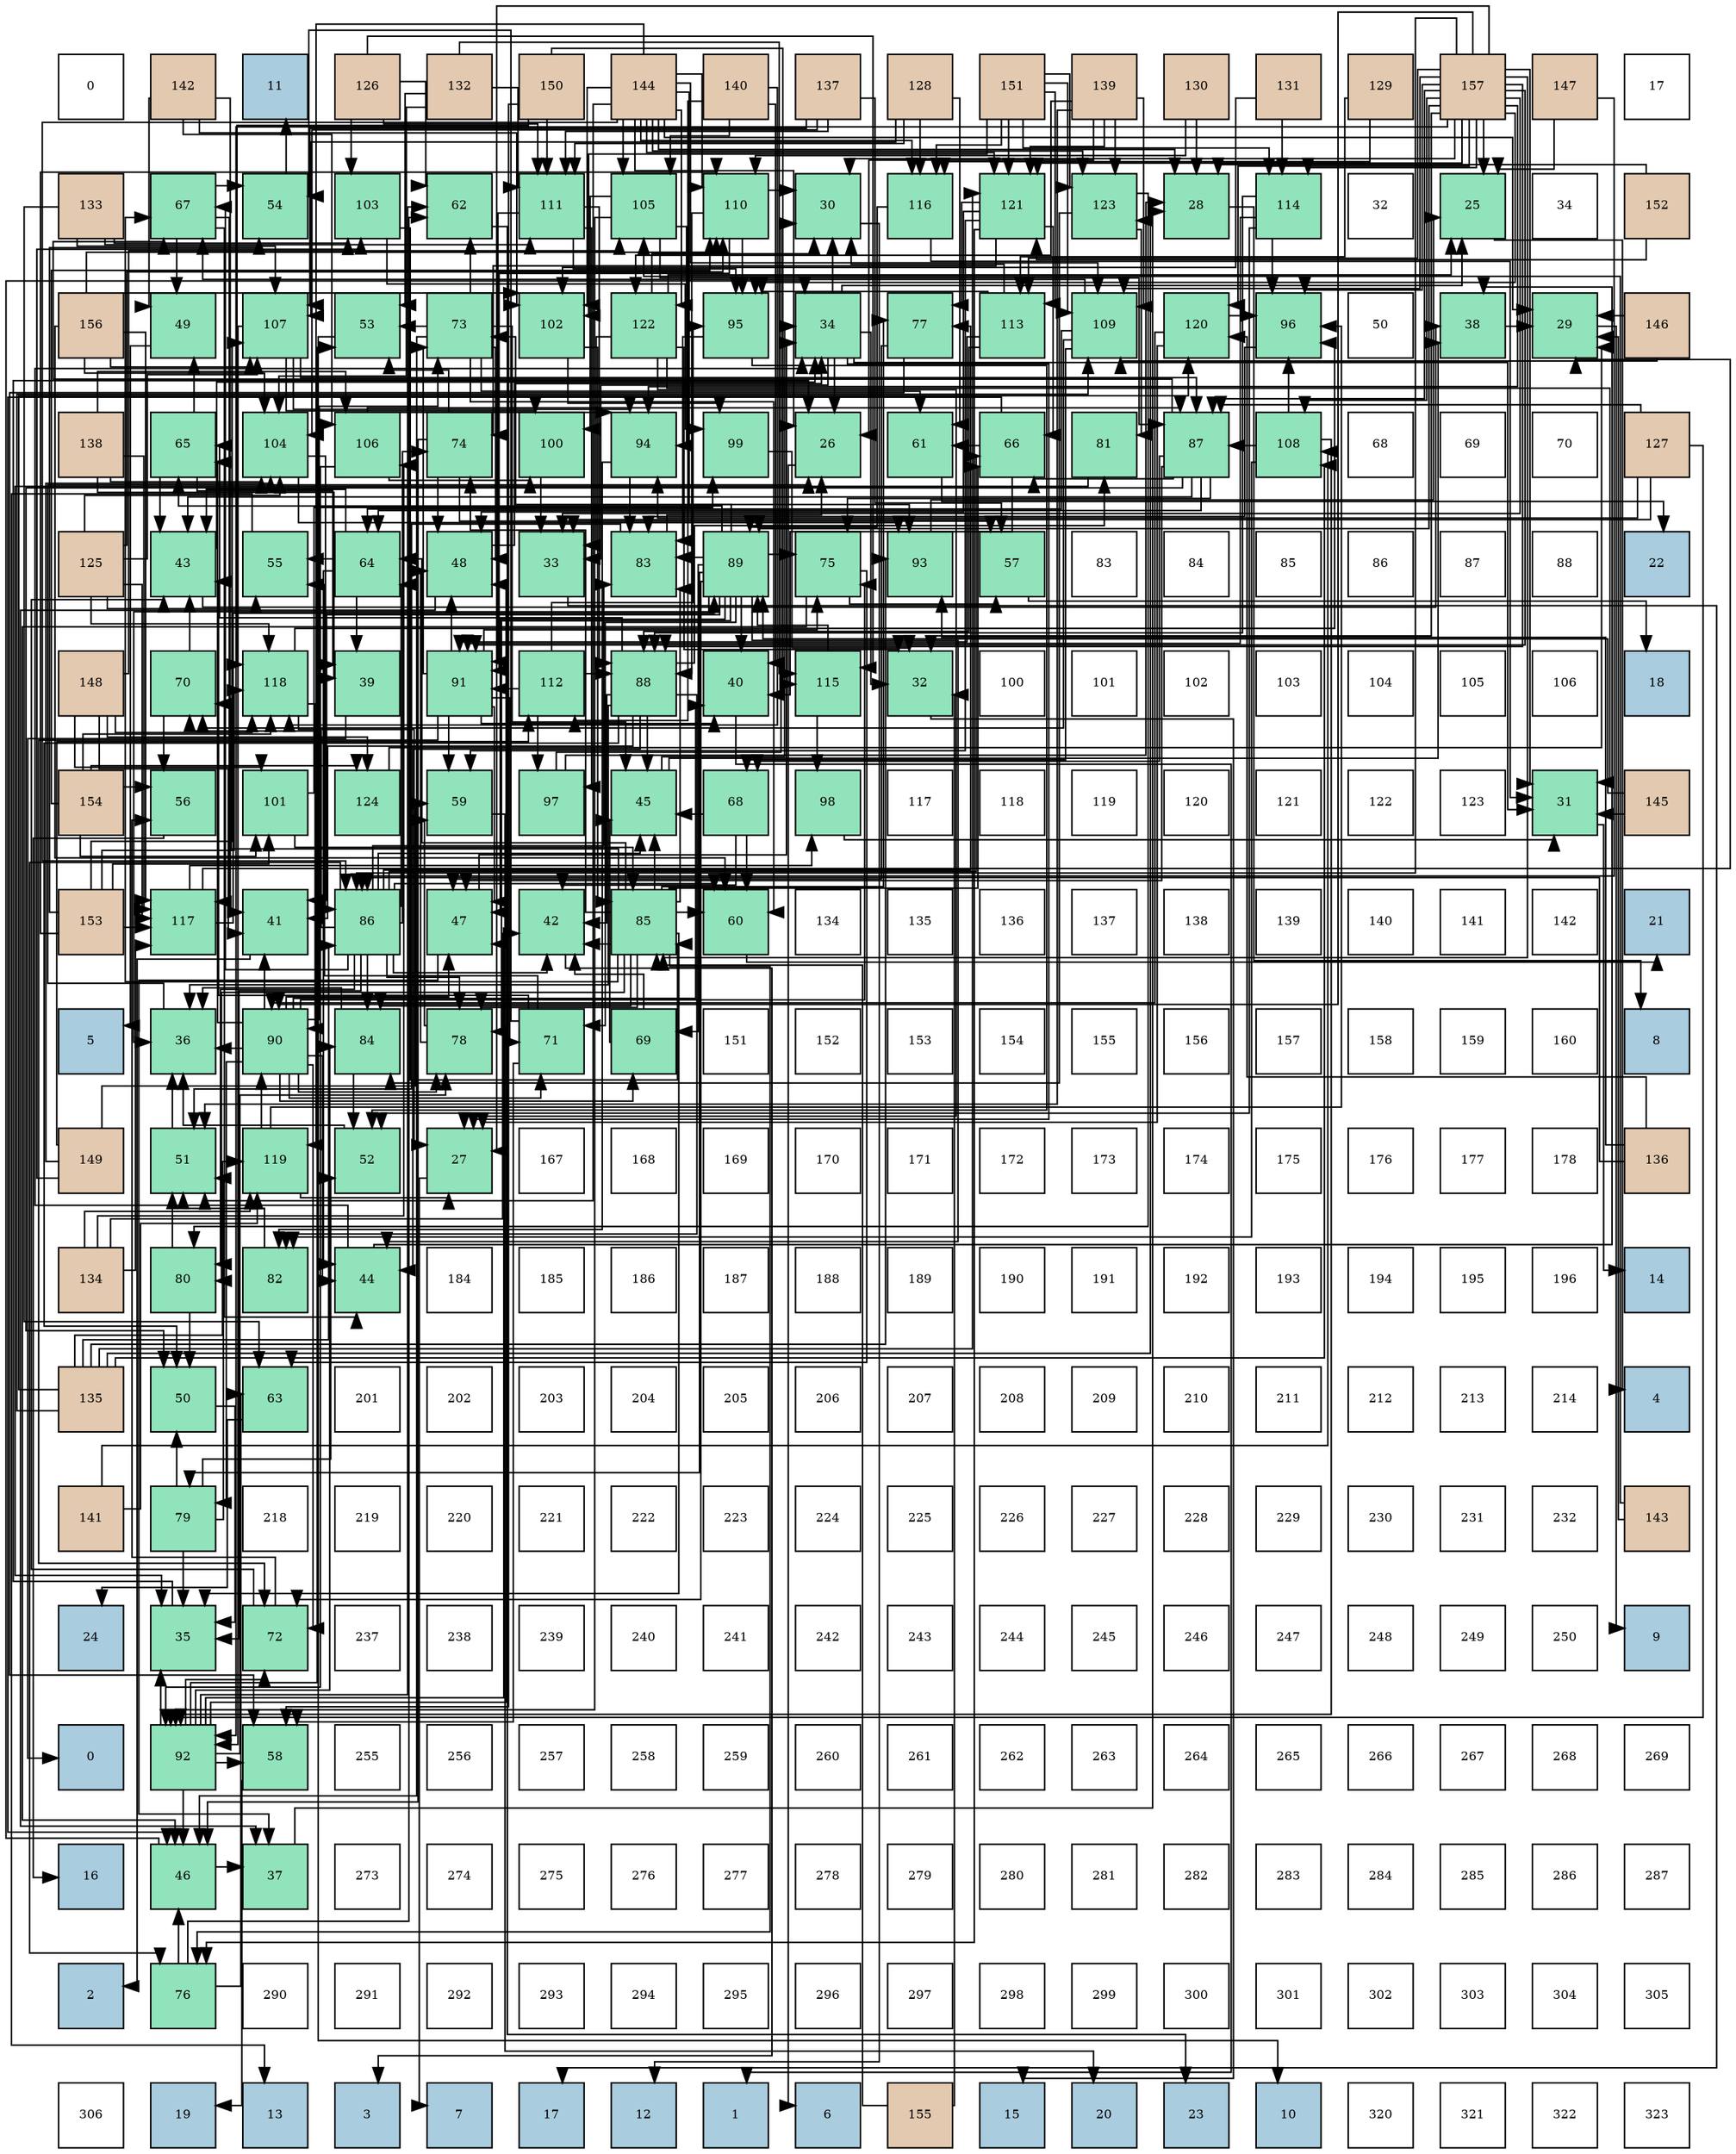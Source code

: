 digraph layout{
 rankdir=TB;
 splines=ortho;
 node [style=filled shape=square fixedsize=true width=0.6];
0[label="0", fontsize=8, fillcolor="#ffffff"];
1[label="142", fontsize=8, fillcolor="#e3c9af"];
2[label="11", fontsize=8, fillcolor="#a9ccde"];
3[label="126", fontsize=8, fillcolor="#e3c9af"];
4[label="132", fontsize=8, fillcolor="#e3c9af"];
5[label="150", fontsize=8, fillcolor="#e3c9af"];
6[label="144", fontsize=8, fillcolor="#e3c9af"];
7[label="140", fontsize=8, fillcolor="#e3c9af"];
8[label="137", fontsize=8, fillcolor="#e3c9af"];
9[label="128", fontsize=8, fillcolor="#e3c9af"];
10[label="151", fontsize=8, fillcolor="#e3c9af"];
11[label="139", fontsize=8, fillcolor="#e3c9af"];
12[label="130", fontsize=8, fillcolor="#e3c9af"];
13[label="131", fontsize=8, fillcolor="#e3c9af"];
14[label="129", fontsize=8, fillcolor="#e3c9af"];
15[label="157", fontsize=8, fillcolor="#e3c9af"];
16[label="147", fontsize=8, fillcolor="#e3c9af"];
17[label="17", fontsize=8, fillcolor="#ffffff"];
18[label="133", fontsize=8, fillcolor="#e3c9af"];
19[label="67", fontsize=8, fillcolor="#91e3bb"];
20[label="54", fontsize=8, fillcolor="#91e3bb"];
21[label="103", fontsize=8, fillcolor="#91e3bb"];
22[label="62", fontsize=8, fillcolor="#91e3bb"];
23[label="111", fontsize=8, fillcolor="#91e3bb"];
24[label="105", fontsize=8, fillcolor="#91e3bb"];
25[label="110", fontsize=8, fillcolor="#91e3bb"];
26[label="30", fontsize=8, fillcolor="#91e3bb"];
27[label="116", fontsize=8, fillcolor="#91e3bb"];
28[label="121", fontsize=8, fillcolor="#91e3bb"];
29[label="123", fontsize=8, fillcolor="#91e3bb"];
30[label="28", fontsize=8, fillcolor="#91e3bb"];
31[label="114", fontsize=8, fillcolor="#91e3bb"];
32[label="32", fontsize=8, fillcolor="#ffffff"];
33[label="25", fontsize=8, fillcolor="#91e3bb"];
34[label="34", fontsize=8, fillcolor="#ffffff"];
35[label="152", fontsize=8, fillcolor="#e3c9af"];
36[label="156", fontsize=8, fillcolor="#e3c9af"];
37[label="49", fontsize=8, fillcolor="#91e3bb"];
38[label="107", fontsize=8, fillcolor="#91e3bb"];
39[label="53", fontsize=8, fillcolor="#91e3bb"];
40[label="73", fontsize=8, fillcolor="#91e3bb"];
41[label="102", fontsize=8, fillcolor="#91e3bb"];
42[label="122", fontsize=8, fillcolor="#91e3bb"];
43[label="95", fontsize=8, fillcolor="#91e3bb"];
44[label="34", fontsize=8, fillcolor="#91e3bb"];
45[label="77", fontsize=8, fillcolor="#91e3bb"];
46[label="113", fontsize=8, fillcolor="#91e3bb"];
47[label="109", fontsize=8, fillcolor="#91e3bb"];
48[label="120", fontsize=8, fillcolor="#91e3bb"];
49[label="96", fontsize=8, fillcolor="#91e3bb"];
50[label="50", fontsize=8, fillcolor="#ffffff"];
51[label="38", fontsize=8, fillcolor="#91e3bb"];
52[label="29", fontsize=8, fillcolor="#91e3bb"];
53[label="146", fontsize=8, fillcolor="#e3c9af"];
54[label="138", fontsize=8, fillcolor="#e3c9af"];
55[label="65", fontsize=8, fillcolor="#91e3bb"];
56[label="104", fontsize=8, fillcolor="#91e3bb"];
57[label="106", fontsize=8, fillcolor="#91e3bb"];
58[label="74", fontsize=8, fillcolor="#91e3bb"];
59[label="100", fontsize=8, fillcolor="#91e3bb"];
60[label="94", fontsize=8, fillcolor="#91e3bb"];
61[label="99", fontsize=8, fillcolor="#91e3bb"];
62[label="26", fontsize=8, fillcolor="#91e3bb"];
63[label="61", fontsize=8, fillcolor="#91e3bb"];
64[label="66", fontsize=8, fillcolor="#91e3bb"];
65[label="81", fontsize=8, fillcolor="#91e3bb"];
66[label="87", fontsize=8, fillcolor="#91e3bb"];
67[label="108", fontsize=8, fillcolor="#91e3bb"];
68[label="68", fontsize=8, fillcolor="#ffffff"];
69[label="69", fontsize=8, fillcolor="#ffffff"];
70[label="70", fontsize=8, fillcolor="#ffffff"];
71[label="127", fontsize=8, fillcolor="#e3c9af"];
72[label="125", fontsize=8, fillcolor="#e3c9af"];
73[label="43", fontsize=8, fillcolor="#91e3bb"];
74[label="55", fontsize=8, fillcolor="#91e3bb"];
75[label="64", fontsize=8, fillcolor="#91e3bb"];
76[label="48", fontsize=8, fillcolor="#91e3bb"];
77[label="33", fontsize=8, fillcolor="#91e3bb"];
78[label="83", fontsize=8, fillcolor="#91e3bb"];
79[label="89", fontsize=8, fillcolor="#91e3bb"];
80[label="75", fontsize=8, fillcolor="#91e3bb"];
81[label="93", fontsize=8, fillcolor="#91e3bb"];
82[label="57", fontsize=8, fillcolor="#91e3bb"];
83[label="83", fontsize=8, fillcolor="#ffffff"];
84[label="84", fontsize=8, fillcolor="#ffffff"];
85[label="85", fontsize=8, fillcolor="#ffffff"];
86[label="86", fontsize=8, fillcolor="#ffffff"];
87[label="87", fontsize=8, fillcolor="#ffffff"];
88[label="88", fontsize=8, fillcolor="#ffffff"];
89[label="22", fontsize=8, fillcolor="#a9ccde"];
90[label="148", fontsize=8, fillcolor="#e3c9af"];
91[label="70", fontsize=8, fillcolor="#91e3bb"];
92[label="118", fontsize=8, fillcolor="#91e3bb"];
93[label="39", fontsize=8, fillcolor="#91e3bb"];
94[label="91", fontsize=8, fillcolor="#91e3bb"];
95[label="112", fontsize=8, fillcolor="#91e3bb"];
96[label="88", fontsize=8, fillcolor="#91e3bb"];
97[label="40", fontsize=8, fillcolor="#91e3bb"];
98[label="115", fontsize=8, fillcolor="#91e3bb"];
99[label="32", fontsize=8, fillcolor="#91e3bb"];
100[label="100", fontsize=8, fillcolor="#ffffff"];
101[label="101", fontsize=8, fillcolor="#ffffff"];
102[label="102", fontsize=8, fillcolor="#ffffff"];
103[label="103", fontsize=8, fillcolor="#ffffff"];
104[label="104", fontsize=8, fillcolor="#ffffff"];
105[label="105", fontsize=8, fillcolor="#ffffff"];
106[label="106", fontsize=8, fillcolor="#ffffff"];
107[label="18", fontsize=8, fillcolor="#a9ccde"];
108[label="154", fontsize=8, fillcolor="#e3c9af"];
109[label="56", fontsize=8, fillcolor="#91e3bb"];
110[label="101", fontsize=8, fillcolor="#91e3bb"];
111[label="124", fontsize=8, fillcolor="#91e3bb"];
112[label="59", fontsize=8, fillcolor="#91e3bb"];
113[label="97", fontsize=8, fillcolor="#91e3bb"];
114[label="45", fontsize=8, fillcolor="#91e3bb"];
115[label="68", fontsize=8, fillcolor="#91e3bb"];
116[label="98", fontsize=8, fillcolor="#91e3bb"];
117[label="117", fontsize=8, fillcolor="#ffffff"];
118[label="118", fontsize=8, fillcolor="#ffffff"];
119[label="119", fontsize=8, fillcolor="#ffffff"];
120[label="120", fontsize=8, fillcolor="#ffffff"];
121[label="121", fontsize=8, fillcolor="#ffffff"];
122[label="122", fontsize=8, fillcolor="#ffffff"];
123[label="123", fontsize=8, fillcolor="#ffffff"];
124[label="31", fontsize=8, fillcolor="#91e3bb"];
125[label="145", fontsize=8, fillcolor="#e3c9af"];
126[label="153", fontsize=8, fillcolor="#e3c9af"];
127[label="117", fontsize=8, fillcolor="#91e3bb"];
128[label="41", fontsize=8, fillcolor="#91e3bb"];
129[label="86", fontsize=8, fillcolor="#91e3bb"];
130[label="47", fontsize=8, fillcolor="#91e3bb"];
131[label="42", fontsize=8, fillcolor="#91e3bb"];
132[label="85", fontsize=8, fillcolor="#91e3bb"];
133[label="60", fontsize=8, fillcolor="#91e3bb"];
134[label="134", fontsize=8, fillcolor="#ffffff"];
135[label="135", fontsize=8, fillcolor="#ffffff"];
136[label="136", fontsize=8, fillcolor="#ffffff"];
137[label="137", fontsize=8, fillcolor="#ffffff"];
138[label="138", fontsize=8, fillcolor="#ffffff"];
139[label="139", fontsize=8, fillcolor="#ffffff"];
140[label="140", fontsize=8, fillcolor="#ffffff"];
141[label="141", fontsize=8, fillcolor="#ffffff"];
142[label="142", fontsize=8, fillcolor="#ffffff"];
143[label="21", fontsize=8, fillcolor="#a9ccde"];
144[label="5", fontsize=8, fillcolor="#a9ccde"];
145[label="36", fontsize=8, fillcolor="#91e3bb"];
146[label="90", fontsize=8, fillcolor="#91e3bb"];
147[label="84", fontsize=8, fillcolor="#91e3bb"];
148[label="78", fontsize=8, fillcolor="#91e3bb"];
149[label="71", fontsize=8, fillcolor="#91e3bb"];
150[label="69", fontsize=8, fillcolor="#91e3bb"];
151[label="151", fontsize=8, fillcolor="#ffffff"];
152[label="152", fontsize=8, fillcolor="#ffffff"];
153[label="153", fontsize=8, fillcolor="#ffffff"];
154[label="154", fontsize=8, fillcolor="#ffffff"];
155[label="155", fontsize=8, fillcolor="#ffffff"];
156[label="156", fontsize=8, fillcolor="#ffffff"];
157[label="157", fontsize=8, fillcolor="#ffffff"];
158[label="158", fontsize=8, fillcolor="#ffffff"];
159[label="159", fontsize=8, fillcolor="#ffffff"];
160[label="160", fontsize=8, fillcolor="#ffffff"];
161[label="8", fontsize=8, fillcolor="#a9ccde"];
162[label="149", fontsize=8, fillcolor="#e3c9af"];
163[label="51", fontsize=8, fillcolor="#91e3bb"];
164[label="119", fontsize=8, fillcolor="#91e3bb"];
165[label="52", fontsize=8, fillcolor="#91e3bb"];
166[label="27", fontsize=8, fillcolor="#91e3bb"];
167[label="167", fontsize=8, fillcolor="#ffffff"];
168[label="168", fontsize=8, fillcolor="#ffffff"];
169[label="169", fontsize=8, fillcolor="#ffffff"];
170[label="170", fontsize=8, fillcolor="#ffffff"];
171[label="171", fontsize=8, fillcolor="#ffffff"];
172[label="172", fontsize=8, fillcolor="#ffffff"];
173[label="173", fontsize=8, fillcolor="#ffffff"];
174[label="174", fontsize=8, fillcolor="#ffffff"];
175[label="175", fontsize=8, fillcolor="#ffffff"];
176[label="176", fontsize=8, fillcolor="#ffffff"];
177[label="177", fontsize=8, fillcolor="#ffffff"];
178[label="178", fontsize=8, fillcolor="#ffffff"];
179[label="136", fontsize=8, fillcolor="#e3c9af"];
180[label="134", fontsize=8, fillcolor="#e3c9af"];
181[label="80", fontsize=8, fillcolor="#91e3bb"];
182[label="82", fontsize=8, fillcolor="#91e3bb"];
183[label="44", fontsize=8, fillcolor="#91e3bb"];
184[label="184", fontsize=8, fillcolor="#ffffff"];
185[label="185", fontsize=8, fillcolor="#ffffff"];
186[label="186", fontsize=8, fillcolor="#ffffff"];
187[label="187", fontsize=8, fillcolor="#ffffff"];
188[label="188", fontsize=8, fillcolor="#ffffff"];
189[label="189", fontsize=8, fillcolor="#ffffff"];
190[label="190", fontsize=8, fillcolor="#ffffff"];
191[label="191", fontsize=8, fillcolor="#ffffff"];
192[label="192", fontsize=8, fillcolor="#ffffff"];
193[label="193", fontsize=8, fillcolor="#ffffff"];
194[label="194", fontsize=8, fillcolor="#ffffff"];
195[label="195", fontsize=8, fillcolor="#ffffff"];
196[label="196", fontsize=8, fillcolor="#ffffff"];
197[label="14", fontsize=8, fillcolor="#a9ccde"];
198[label="135", fontsize=8, fillcolor="#e3c9af"];
199[label="50", fontsize=8, fillcolor="#91e3bb"];
200[label="63", fontsize=8, fillcolor="#91e3bb"];
201[label="201", fontsize=8, fillcolor="#ffffff"];
202[label="202", fontsize=8, fillcolor="#ffffff"];
203[label="203", fontsize=8, fillcolor="#ffffff"];
204[label="204", fontsize=8, fillcolor="#ffffff"];
205[label="205", fontsize=8, fillcolor="#ffffff"];
206[label="206", fontsize=8, fillcolor="#ffffff"];
207[label="207", fontsize=8, fillcolor="#ffffff"];
208[label="208", fontsize=8, fillcolor="#ffffff"];
209[label="209", fontsize=8, fillcolor="#ffffff"];
210[label="210", fontsize=8, fillcolor="#ffffff"];
211[label="211", fontsize=8, fillcolor="#ffffff"];
212[label="212", fontsize=8, fillcolor="#ffffff"];
213[label="213", fontsize=8, fillcolor="#ffffff"];
214[label="214", fontsize=8, fillcolor="#ffffff"];
215[label="4", fontsize=8, fillcolor="#a9ccde"];
216[label="141", fontsize=8, fillcolor="#e3c9af"];
217[label="79", fontsize=8, fillcolor="#91e3bb"];
218[label="218", fontsize=8, fillcolor="#ffffff"];
219[label="219", fontsize=8, fillcolor="#ffffff"];
220[label="220", fontsize=8, fillcolor="#ffffff"];
221[label="221", fontsize=8, fillcolor="#ffffff"];
222[label="222", fontsize=8, fillcolor="#ffffff"];
223[label="223", fontsize=8, fillcolor="#ffffff"];
224[label="224", fontsize=8, fillcolor="#ffffff"];
225[label="225", fontsize=8, fillcolor="#ffffff"];
226[label="226", fontsize=8, fillcolor="#ffffff"];
227[label="227", fontsize=8, fillcolor="#ffffff"];
228[label="228", fontsize=8, fillcolor="#ffffff"];
229[label="229", fontsize=8, fillcolor="#ffffff"];
230[label="230", fontsize=8, fillcolor="#ffffff"];
231[label="231", fontsize=8, fillcolor="#ffffff"];
232[label="232", fontsize=8, fillcolor="#ffffff"];
233[label="143", fontsize=8, fillcolor="#e3c9af"];
234[label="24", fontsize=8, fillcolor="#a9ccde"];
235[label="35", fontsize=8, fillcolor="#91e3bb"];
236[label="72", fontsize=8, fillcolor="#91e3bb"];
237[label="237", fontsize=8, fillcolor="#ffffff"];
238[label="238", fontsize=8, fillcolor="#ffffff"];
239[label="239", fontsize=8, fillcolor="#ffffff"];
240[label="240", fontsize=8, fillcolor="#ffffff"];
241[label="241", fontsize=8, fillcolor="#ffffff"];
242[label="242", fontsize=8, fillcolor="#ffffff"];
243[label="243", fontsize=8, fillcolor="#ffffff"];
244[label="244", fontsize=8, fillcolor="#ffffff"];
245[label="245", fontsize=8, fillcolor="#ffffff"];
246[label="246", fontsize=8, fillcolor="#ffffff"];
247[label="247", fontsize=8, fillcolor="#ffffff"];
248[label="248", fontsize=8, fillcolor="#ffffff"];
249[label="249", fontsize=8, fillcolor="#ffffff"];
250[label="250", fontsize=8, fillcolor="#ffffff"];
251[label="9", fontsize=8, fillcolor="#a9ccde"];
252[label="0", fontsize=8, fillcolor="#a9ccde"];
253[label="92", fontsize=8, fillcolor="#91e3bb"];
254[label="58", fontsize=8, fillcolor="#91e3bb"];
255[label="255", fontsize=8, fillcolor="#ffffff"];
256[label="256", fontsize=8, fillcolor="#ffffff"];
257[label="257", fontsize=8, fillcolor="#ffffff"];
258[label="258", fontsize=8, fillcolor="#ffffff"];
259[label="259", fontsize=8, fillcolor="#ffffff"];
260[label="260", fontsize=8, fillcolor="#ffffff"];
261[label="261", fontsize=8, fillcolor="#ffffff"];
262[label="262", fontsize=8, fillcolor="#ffffff"];
263[label="263", fontsize=8, fillcolor="#ffffff"];
264[label="264", fontsize=8, fillcolor="#ffffff"];
265[label="265", fontsize=8, fillcolor="#ffffff"];
266[label="266", fontsize=8, fillcolor="#ffffff"];
267[label="267", fontsize=8, fillcolor="#ffffff"];
268[label="268", fontsize=8, fillcolor="#ffffff"];
269[label="269", fontsize=8, fillcolor="#ffffff"];
270[label="16", fontsize=8, fillcolor="#a9ccde"];
271[label="46", fontsize=8, fillcolor="#91e3bb"];
272[label="37", fontsize=8, fillcolor="#91e3bb"];
273[label="273", fontsize=8, fillcolor="#ffffff"];
274[label="274", fontsize=8, fillcolor="#ffffff"];
275[label="275", fontsize=8, fillcolor="#ffffff"];
276[label="276", fontsize=8, fillcolor="#ffffff"];
277[label="277", fontsize=8, fillcolor="#ffffff"];
278[label="278", fontsize=8, fillcolor="#ffffff"];
279[label="279", fontsize=8, fillcolor="#ffffff"];
280[label="280", fontsize=8, fillcolor="#ffffff"];
281[label="281", fontsize=8, fillcolor="#ffffff"];
282[label="282", fontsize=8, fillcolor="#ffffff"];
283[label="283", fontsize=8, fillcolor="#ffffff"];
284[label="284", fontsize=8, fillcolor="#ffffff"];
285[label="285", fontsize=8, fillcolor="#ffffff"];
286[label="286", fontsize=8, fillcolor="#ffffff"];
287[label="287", fontsize=8, fillcolor="#ffffff"];
288[label="2", fontsize=8, fillcolor="#a9ccde"];
289[label="76", fontsize=8, fillcolor="#91e3bb"];
290[label="290", fontsize=8, fillcolor="#ffffff"];
291[label="291", fontsize=8, fillcolor="#ffffff"];
292[label="292", fontsize=8, fillcolor="#ffffff"];
293[label="293", fontsize=8, fillcolor="#ffffff"];
294[label="294", fontsize=8, fillcolor="#ffffff"];
295[label="295", fontsize=8, fillcolor="#ffffff"];
296[label="296", fontsize=8, fillcolor="#ffffff"];
297[label="297", fontsize=8, fillcolor="#ffffff"];
298[label="298", fontsize=8, fillcolor="#ffffff"];
299[label="299", fontsize=8, fillcolor="#ffffff"];
300[label="300", fontsize=8, fillcolor="#ffffff"];
301[label="301", fontsize=8, fillcolor="#ffffff"];
302[label="302", fontsize=8, fillcolor="#ffffff"];
303[label="303", fontsize=8, fillcolor="#ffffff"];
304[label="304", fontsize=8, fillcolor="#ffffff"];
305[label="305", fontsize=8, fillcolor="#ffffff"];
306[label="306", fontsize=8, fillcolor="#ffffff"];
307[label="19", fontsize=8, fillcolor="#a9ccde"];
308[label="13", fontsize=8, fillcolor="#a9ccde"];
309[label="3", fontsize=8, fillcolor="#a9ccde"];
310[label="7", fontsize=8, fillcolor="#a9ccde"];
311[label="17", fontsize=8, fillcolor="#a9ccde"];
312[label="12", fontsize=8, fillcolor="#a9ccde"];
313[label="1", fontsize=8, fillcolor="#a9ccde"];
314[label="6", fontsize=8, fillcolor="#a9ccde"];
315[label="155", fontsize=8, fillcolor="#e3c9af"];
316[label="15", fontsize=8, fillcolor="#a9ccde"];
317[label="20", fontsize=8, fillcolor="#a9ccde"];
318[label="23", fontsize=8, fillcolor="#a9ccde"];
319[label="10", fontsize=8, fillcolor="#a9ccde"];
320[label="320", fontsize=8, fillcolor="#ffffff"];
321[label="321", fontsize=8, fillcolor="#ffffff"];
322[label="322", fontsize=8, fillcolor="#ffffff"];
323[label="323", fontsize=8, fillcolor="#ffffff"];
edge [constraint=false, style=vis];33 -> 215;
62 -> 314;
166 -> 310;
30 -> 161;
52 -> 251;
26 -> 312;
124 -> 197;
99 -> 316;
77 -> 311;
44 -> 33;
44 -> 62;
44 -> 166;
44 -> 26;
44 -> 124;
44 -> 99;
44 -> 77;
235 -> 62;
145 -> 62;
272 -> 30;
51 -> 52;
93 -> 252;
97 -> 313;
128 -> 288;
131 -> 309;
73 -> 44;
73 -> 51;
183 -> 44;
183 -> 51;
114 -> 44;
114 -> 51;
271 -> 44;
271 -> 272;
130 -> 44;
130 -> 272;
76 -> 44;
76 -> 272;
37 -> 144;
199 -> 235;
163 -> 145;
165 -> 145;
39 -> 319;
20 -> 2;
74 -> 308;
109 -> 270;
82 -> 107;
254 -> 307;
112 -> 317;
133 -> 143;
63 -> 89;
22 -> 318;
200 -> 234;
75 -> 93;
75 -> 73;
75 -> 183;
75 -> 74;
55 -> 93;
55 -> 73;
55 -> 37;
64 -> 97;
64 -> 271;
64 -> 63;
19 -> 128;
19 -> 183;
19 -> 37;
19 -> 20;
115 -> 131;
115 -> 114;
115 -> 133;
150 -> 131;
150 -> 114;
91 -> 73;
91 -> 109;
149 -> 73;
149 -> 20;
149 -> 74;
149 -> 254;
236 -> 73;
236 -> 109;
40 -> 114;
40 -> 271;
40 -> 76;
40 -> 39;
40 -> 133;
40 -> 63;
40 -> 22;
58 -> 271;
58 -> 76;
58 -> 39;
58 -> 82;
80 -> 271;
80 -> 82;
80 -> 200;
289 -> 271;
289 -> 22;
289 -> 200;
45 -> 130;
45 -> 254;
148 -> 76;
148 -> 112;
217 -> 235;
217 -> 199;
217 -> 163;
217 -> 165;
181 -> 199;
181 -> 163;
65 -> 235;
182 -> 163;
78 -> 62;
78 -> 163;
147 -> 145;
147 -> 165;
132 -> 235;
132 -> 131;
132 -> 114;
132 -> 133;
132 -> 75;
132 -> 64;
132 -> 19;
132 -> 91;
132 -> 58;
132 -> 289;
132 -> 45;
132 -> 148;
132 -> 181;
132 -> 78;
132 -> 147;
129 -> 235;
129 -> 131;
129 -> 114;
129 -> 133;
129 -> 75;
129 -> 64;
129 -> 19;
129 -> 91;
129 -> 58;
129 -> 289;
129 -> 45;
129 -> 148;
129 -> 181;
129 -> 78;
129 -> 147;
66 -> 73;
66 -> 130;
66 -> 199;
66 -> 75;
66 -> 64;
66 -> 19;
66 -> 115;
66 -> 80;
96 -> 145;
96 -> 128;
96 -> 131;
96 -> 183;
96 -> 114;
96 -> 199;
96 -> 55;
96 -> 65;
96 -> 182;
79 -> 145;
79 -> 97;
79 -> 128;
79 -> 183;
79 -> 130;
79 -> 55;
79 -> 150;
79 -> 149;
79 -> 236;
79 -> 40;
79 -> 80;
79 -> 148;
79 -> 217;
79 -> 78;
146 -> 145;
146 -> 97;
146 -> 128;
146 -> 183;
146 -> 130;
146 -> 55;
146 -> 150;
146 -> 149;
146 -> 236;
146 -> 40;
146 -> 80;
146 -> 148;
146 -> 217;
94 -> 97;
94 -> 130;
94 -> 76;
94 -> 112;
94 -> 149;
94 -> 236;
94 -> 40;
94 -> 80;
253 -> 235;
253 -> 271;
253 -> 130;
253 -> 76;
253 -> 39;
253 -> 254;
253 -> 22;
253 -> 236;
253 -> 148;
253 -> 147;
81 -> 33;
60 -> 182;
60 -> 78;
43 -> 165;
43 -> 78;
49 -> 78;
113 -> 30;
113 -> 26;
116 -> 124;
61 -> 99;
59 -> 77;
110 -> 132;
110 -> 61;
41 -> 132;
41 -> 61;
21 -> 132;
21 -> 61;
56 -> 129;
56 -> 81;
24 -> 66;
24 -> 253;
24 -> 60;
24 -> 59;
57 -> 66;
57 -> 253;
57 -> 60;
57 -> 59;
38 -> 66;
38 -> 253;
38 -> 60;
38 -> 59;
67 -> 182;
67 -> 66;
67 -> 253;
67 -> 49;
47 -> 75;
47 -> 19;
47 -> 115;
47 -> 91;
25 -> 26;
25 -> 96;
25 -> 94;
25 -> 43;
23 -> 96;
23 -> 94;
23 -> 43;
23 -> 113;
95 -> 96;
95 -> 94;
95 -> 43;
95 -> 113;
46 -> 26;
46 -> 96;
46 -> 94;
46 -> 43;
31 -> 165;
31 -> 96;
31 -> 94;
31 -> 49;
98 -> 79;
98 -> 116;
27 -> 124;
27 -> 79;
127 -> 52;
127 -> 79;
127 -> 116;
92 -> 166;
92 -> 146;
92 -> 49;
164 -> 166;
164 -> 146;
164 -> 49;
48 -> 166;
48 -> 146;
48 -> 49;
28 -> 76;
28 -> 112;
28 -> 64;
28 -> 58;
28 -> 289;
28 -> 45;
42 -> 33;
42 -> 166;
42 -> 26;
42 -> 124;
42 -> 99;
42 -> 77;
29 -> 181;
29 -> 65;
29 -> 147;
111 -> 52;
72 -> 74;
72 -> 56;
72 -> 38;
72 -> 25;
72 -> 127;
72 -> 92;
3 -> 22;
3 -> 21;
3 -> 23;
3 -> 98;
71 -> 77;
71 -> 66;
71 -> 253;
71 -> 60;
9 -> 63;
9 -> 38;
9 -> 23;
9 -> 27;
14 -> 46;
14 -> 27;
12 -> 30;
12 -> 25;
13 -> 41;
13 -> 31;
4 -> 39;
4 -> 56;
4 -> 23;
4 -> 98;
18 -> 200;
18 -> 21;
18 -> 38;
18 -> 23;
180 -> 131;
180 -> 57;
180 -> 127;
180 -> 164;
198 -> 129;
198 -> 81;
198 -> 67;
198 -> 47;
198 -> 164;
198 -> 48;
198 -> 28;
198 -> 29;
179 -> 129;
179 -> 81;
179 -> 48;
8 -> 82;
8 -> 56;
8 -> 38;
8 -> 23;
54 -> 93;
54 -> 56;
54 -> 57;
54 -> 127;
11 -> 62;
11 -> 163;
11 -> 47;
11 -> 28;
11 -> 42;
11 -> 29;
7 -> 97;
7 -> 24;
7 -> 95;
7 -> 92;
216 -> 67;
216 -> 164;
1 -> 37;
1 -> 41;
1 -> 57;
1 -> 127;
233 -> 52;
233 -> 24;
6 -> 62;
6 -> 30;
6 -> 52;
6 -> 163;
6 -> 129;
6 -> 81;
6 -> 41;
6 -> 24;
6 -> 47;
6 -> 25;
6 -> 27;
6 -> 164;
6 -> 28;
6 -> 42;
6 -> 29;
125 -> 124;
125 -> 79;
53 -> 52;
53 -> 47;
16 -> 33;
16 -> 129;
90 -> 128;
90 -> 110;
90 -> 24;
90 -> 92;
90 -> 111;
162 -> 112;
162 -> 21;
162 -> 56;
162 -> 95;
5 -> 254;
5 -> 23;
5 -> 98;
5 -> 92;
10 -> 41;
10 -> 47;
10 -> 46;
10 -> 31;
10 -> 27;
10 -> 28;
10 -> 29;
35 -> 30;
35 -> 28;
126 -> 20;
126 -> 110;
126 -> 38;
126 -> 25;
126 -> 127;
126 -> 92;
108 -> 109;
108 -> 110;
108 -> 25;
108 -> 92;
108 -> 111;
315 -> 99;
315 -> 132;
36 -> 133;
36 -> 41;
36 -> 56;
36 -> 38;
36 -> 25;
36 -> 127;
15 -> 33;
15 -> 166;
15 -> 26;
15 -> 124;
15 -> 99;
15 -> 77;
15 -> 132;
15 -> 129;
15 -> 66;
15 -> 96;
15 -> 79;
15 -> 146;
15 -> 94;
15 -> 253;
15 -> 60;
15 -> 43;
15 -> 49;
15 -> 67;
15 -> 47;
15 -> 46;
15 -> 31;
15 -> 48;
15 -> 28;
edge [constraint=true, style=invis];
0 -> 18 -> 36 -> 54 -> 72 -> 90 -> 108 -> 126 -> 144 -> 162 -> 180 -> 198 -> 216 -> 234 -> 252 -> 270 -> 288 -> 306;
1 -> 19 -> 37 -> 55 -> 73 -> 91 -> 109 -> 127 -> 145 -> 163 -> 181 -> 199 -> 217 -> 235 -> 253 -> 271 -> 289 -> 307;
2 -> 20 -> 38 -> 56 -> 74 -> 92 -> 110 -> 128 -> 146 -> 164 -> 182 -> 200 -> 218 -> 236 -> 254 -> 272 -> 290 -> 308;
3 -> 21 -> 39 -> 57 -> 75 -> 93 -> 111 -> 129 -> 147 -> 165 -> 183 -> 201 -> 219 -> 237 -> 255 -> 273 -> 291 -> 309;
4 -> 22 -> 40 -> 58 -> 76 -> 94 -> 112 -> 130 -> 148 -> 166 -> 184 -> 202 -> 220 -> 238 -> 256 -> 274 -> 292 -> 310;
5 -> 23 -> 41 -> 59 -> 77 -> 95 -> 113 -> 131 -> 149 -> 167 -> 185 -> 203 -> 221 -> 239 -> 257 -> 275 -> 293 -> 311;
6 -> 24 -> 42 -> 60 -> 78 -> 96 -> 114 -> 132 -> 150 -> 168 -> 186 -> 204 -> 222 -> 240 -> 258 -> 276 -> 294 -> 312;
7 -> 25 -> 43 -> 61 -> 79 -> 97 -> 115 -> 133 -> 151 -> 169 -> 187 -> 205 -> 223 -> 241 -> 259 -> 277 -> 295 -> 313;
8 -> 26 -> 44 -> 62 -> 80 -> 98 -> 116 -> 134 -> 152 -> 170 -> 188 -> 206 -> 224 -> 242 -> 260 -> 278 -> 296 -> 314;
9 -> 27 -> 45 -> 63 -> 81 -> 99 -> 117 -> 135 -> 153 -> 171 -> 189 -> 207 -> 225 -> 243 -> 261 -> 279 -> 297 -> 315;
10 -> 28 -> 46 -> 64 -> 82 -> 100 -> 118 -> 136 -> 154 -> 172 -> 190 -> 208 -> 226 -> 244 -> 262 -> 280 -> 298 -> 316;
11 -> 29 -> 47 -> 65 -> 83 -> 101 -> 119 -> 137 -> 155 -> 173 -> 191 -> 209 -> 227 -> 245 -> 263 -> 281 -> 299 -> 317;
12 -> 30 -> 48 -> 66 -> 84 -> 102 -> 120 -> 138 -> 156 -> 174 -> 192 -> 210 -> 228 -> 246 -> 264 -> 282 -> 300 -> 318;
13 -> 31 -> 49 -> 67 -> 85 -> 103 -> 121 -> 139 -> 157 -> 175 -> 193 -> 211 -> 229 -> 247 -> 265 -> 283 -> 301 -> 319;
14 -> 32 -> 50 -> 68 -> 86 -> 104 -> 122 -> 140 -> 158 -> 176 -> 194 -> 212 -> 230 -> 248 -> 266 -> 284 -> 302 -> 320;
15 -> 33 -> 51 -> 69 -> 87 -> 105 -> 123 -> 141 -> 159 -> 177 -> 195 -> 213 -> 231 -> 249 -> 267 -> 285 -> 303 -> 321;
16 -> 34 -> 52 -> 70 -> 88 -> 106 -> 124 -> 142 -> 160 -> 178 -> 196 -> 214 -> 232 -> 250 -> 268 -> 286 -> 304 -> 322;
17 -> 35 -> 53 -> 71 -> 89 -> 107 -> 125 -> 143 -> 161 -> 179 -> 197 -> 215 -> 233 -> 251 -> 269 -> 287 -> 305 -> 323;
rank = same {0 -> 1 -> 2 -> 3 -> 4 -> 5 -> 6 -> 7 -> 8 -> 9 -> 10 -> 11 -> 12 -> 13 -> 14 -> 15 -> 16 -> 17};
rank = same {18 -> 19 -> 20 -> 21 -> 22 -> 23 -> 24 -> 25 -> 26 -> 27 -> 28 -> 29 -> 30 -> 31 -> 32 -> 33 -> 34 -> 35};
rank = same {36 -> 37 -> 38 -> 39 -> 40 -> 41 -> 42 -> 43 -> 44 -> 45 -> 46 -> 47 -> 48 -> 49 -> 50 -> 51 -> 52 -> 53};
rank = same {54 -> 55 -> 56 -> 57 -> 58 -> 59 -> 60 -> 61 -> 62 -> 63 -> 64 -> 65 -> 66 -> 67 -> 68 -> 69 -> 70 -> 71};
rank = same {72 -> 73 -> 74 -> 75 -> 76 -> 77 -> 78 -> 79 -> 80 -> 81 -> 82 -> 83 -> 84 -> 85 -> 86 -> 87 -> 88 -> 89};
rank = same {90 -> 91 -> 92 -> 93 -> 94 -> 95 -> 96 -> 97 -> 98 -> 99 -> 100 -> 101 -> 102 -> 103 -> 104 -> 105 -> 106 -> 107};
rank = same {108 -> 109 -> 110 -> 111 -> 112 -> 113 -> 114 -> 115 -> 116 -> 117 -> 118 -> 119 -> 120 -> 121 -> 122 -> 123 -> 124 -> 125};
rank = same {126 -> 127 -> 128 -> 129 -> 130 -> 131 -> 132 -> 133 -> 134 -> 135 -> 136 -> 137 -> 138 -> 139 -> 140 -> 141 -> 142 -> 143};
rank = same {144 -> 145 -> 146 -> 147 -> 148 -> 149 -> 150 -> 151 -> 152 -> 153 -> 154 -> 155 -> 156 -> 157 -> 158 -> 159 -> 160 -> 161};
rank = same {162 -> 163 -> 164 -> 165 -> 166 -> 167 -> 168 -> 169 -> 170 -> 171 -> 172 -> 173 -> 174 -> 175 -> 176 -> 177 -> 178 -> 179};
rank = same {180 -> 181 -> 182 -> 183 -> 184 -> 185 -> 186 -> 187 -> 188 -> 189 -> 190 -> 191 -> 192 -> 193 -> 194 -> 195 -> 196 -> 197};
rank = same {198 -> 199 -> 200 -> 201 -> 202 -> 203 -> 204 -> 205 -> 206 -> 207 -> 208 -> 209 -> 210 -> 211 -> 212 -> 213 -> 214 -> 215};
rank = same {216 -> 217 -> 218 -> 219 -> 220 -> 221 -> 222 -> 223 -> 224 -> 225 -> 226 -> 227 -> 228 -> 229 -> 230 -> 231 -> 232 -> 233};
rank = same {234 -> 235 -> 236 -> 237 -> 238 -> 239 -> 240 -> 241 -> 242 -> 243 -> 244 -> 245 -> 246 -> 247 -> 248 -> 249 -> 250 -> 251};
rank = same {252 -> 253 -> 254 -> 255 -> 256 -> 257 -> 258 -> 259 -> 260 -> 261 -> 262 -> 263 -> 264 -> 265 -> 266 -> 267 -> 268 -> 269};
rank = same {270 -> 271 -> 272 -> 273 -> 274 -> 275 -> 276 -> 277 -> 278 -> 279 -> 280 -> 281 -> 282 -> 283 -> 284 -> 285 -> 286 -> 287};
rank = same {288 -> 289 -> 290 -> 291 -> 292 -> 293 -> 294 -> 295 -> 296 -> 297 -> 298 -> 299 -> 300 -> 301 -> 302 -> 303 -> 304 -> 305};
rank = same {306 -> 307 -> 308 -> 309 -> 310 -> 311 -> 312 -> 313 -> 314 -> 315 -> 316 -> 317 -> 318 -> 319 -> 320 -> 321 -> 322 -> 323};
}